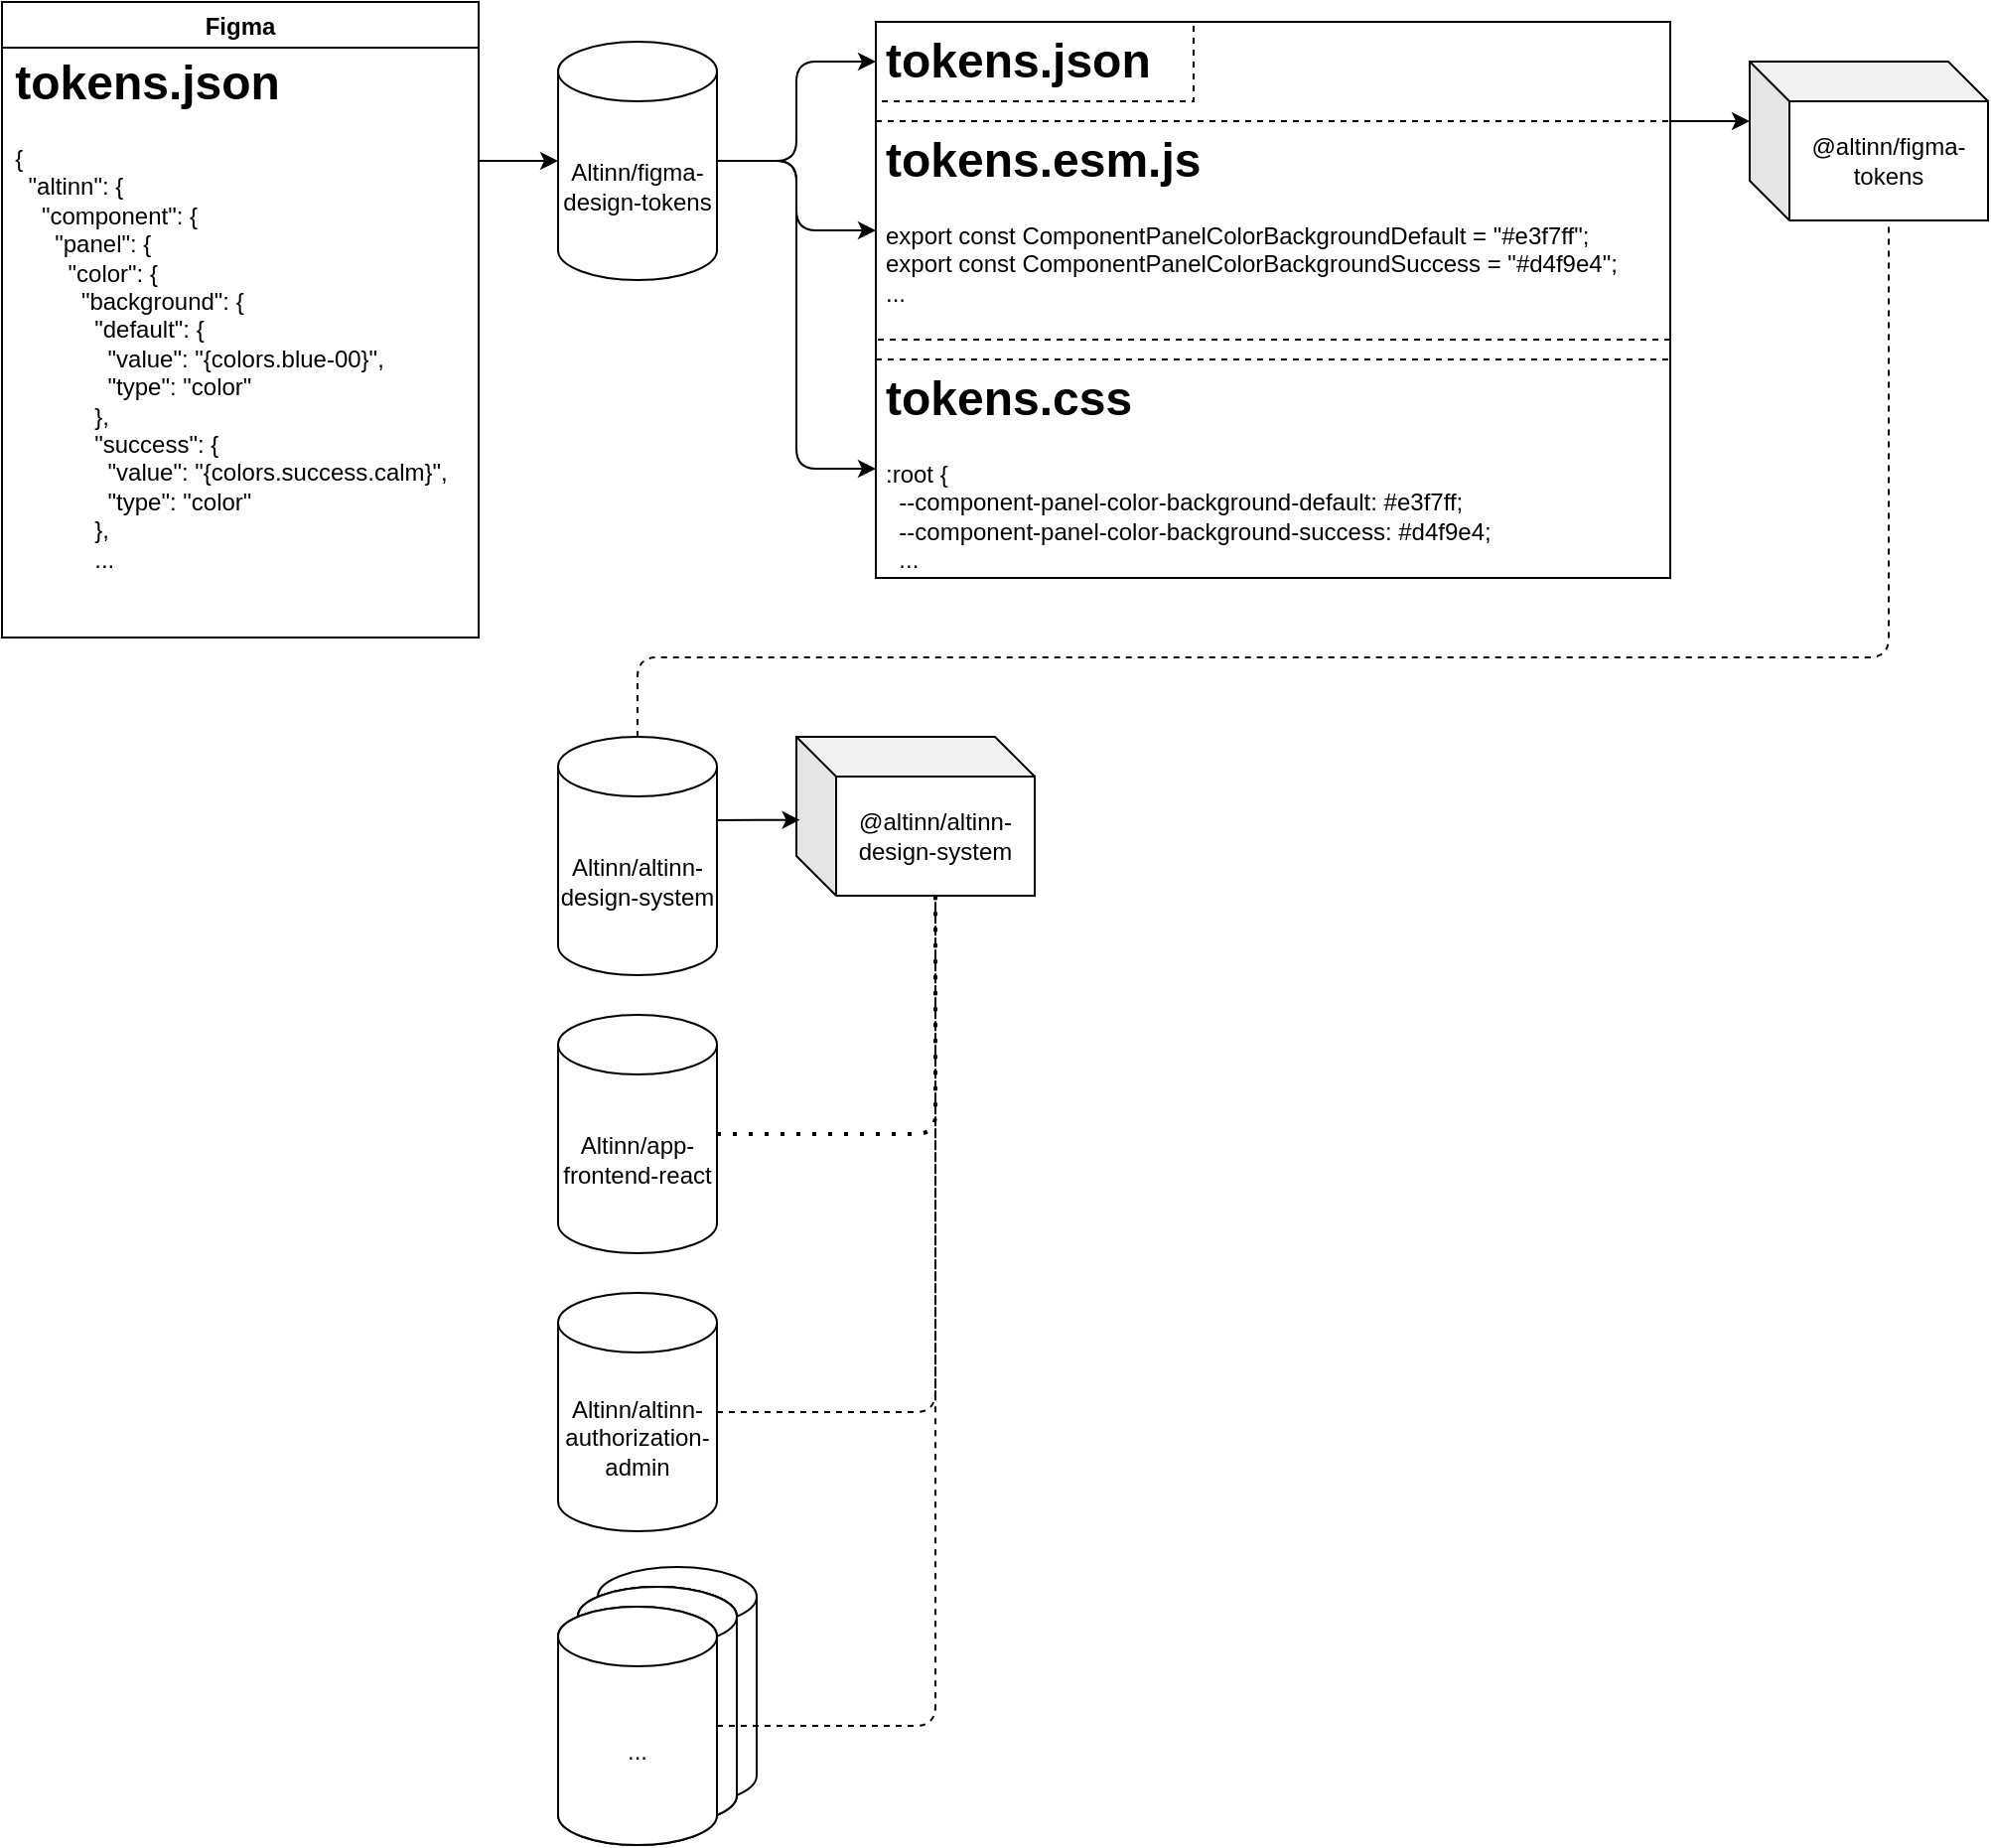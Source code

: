 <mxfile>
    <diagram id="YndA5a6WynzzgKQvoGUn" name="Page-1">
        <mxGraphModel dx="3592" dy="1344" grid="1" gridSize="10" guides="1" tooltips="1" connect="1" arrows="1" fold="1" page="1" pageScale="1" pageWidth="850" pageHeight="1100" math="0" shadow="0">
            <root>
                <mxCell id="0"/>
                <mxCell id="1" parent="0"/>
                <mxCell id="43" style="edgeStyle=none;html=1;entryX=0;entryY=0.5;entryDx=0;entryDy=0;entryPerimeter=0;exitX=1;exitY=0.25;exitDx=0;exitDy=0;" parent="1" source="40" target="3" edge="1">
                    <mxGeometry relative="1" as="geometry">
                        <mxPoint x="-530" y="290" as="sourcePoint"/>
                    </mxGeometry>
                </mxCell>
                <mxCell id="3" value="Altinn/figma-design-tokens" style="shape=cylinder3;whiteSpace=wrap;html=1;boundedLbl=1;backgroundOutline=1;size=15;" parent="1" vertex="1">
                    <mxGeometry x="-520" y="60" width="80" height="120" as="geometry"/>
                </mxCell>
                <mxCell id="4" value="@altinn/figma-tokens" style="shape=cube;whiteSpace=wrap;html=1;boundedLbl=1;backgroundOutline=1;darkOpacity=0.05;darkOpacity2=0.1;" parent="1" vertex="1">
                    <mxGeometry x="80" y="70" width="120" height="80" as="geometry"/>
                </mxCell>
                <mxCell id="12" value="" style="group;labelBorderColor=none;strokeColor=default;" parent="1" vertex="1" connectable="0">
                    <mxGeometry x="-360" y="50" width="400" height="280" as="geometry"/>
                </mxCell>
                <mxCell id="9" value="&lt;h1&gt;tokens.esm.js&lt;/h1&gt;&lt;p&gt;export const ComponentPanelColorBackgroundDefault = &quot;#e3f7ff&quot;;&lt;br&gt;&lt;span&gt;export const ComponentPanelColorBackgroundSuccess = &quot;#d4f9e4&quot;;&lt;br&gt;...&lt;/span&gt;&lt;/p&gt;" style="text;html=1;strokeColor=default;fillColor=none;spacing=5;spacingTop=-20;whiteSpace=wrap;overflow=hidden;rounded=0;dashed=1;" parent="12" vertex="1">
                    <mxGeometry y="50" width="400" height="110" as="geometry"/>
                </mxCell>
                <mxCell id="10" value="&lt;h1&gt;tokens.json&lt;/h1&gt;&lt;p&gt;&lt;br&gt;&lt;/p&gt;" style="text;html=1;strokeColor=default;fillColor=none;spacing=5;spacingTop=-20;whiteSpace=wrap;overflow=hidden;rounded=0;dashed=1;" parent="12" vertex="1">
                    <mxGeometry width="160" height="40" as="geometry"/>
                </mxCell>
                <mxCell id="11" value="&lt;h1&gt;tokens.css&lt;/h1&gt;&lt;p&gt;:root {&lt;br&gt;&lt;span&gt;&amp;nbsp; --component-panel-color-background-default: #e3f7ff;&lt;br&gt;&lt;/span&gt;&lt;span&gt;&amp;nbsp; --component-panel-color-background-success: #d4f9e4;&lt;br&gt;&lt;/span&gt;&lt;span&gt;&amp;nbsp; ...&lt;/span&gt;&lt;/p&gt;" style="text;html=1;strokeColor=default;fillColor=none;spacing=5;spacingTop=-20;whiteSpace=wrap;overflow=hidden;rounded=0;dashed=1;" parent="12" vertex="1">
                    <mxGeometry y="170" width="400" height="110" as="geometry"/>
                </mxCell>
                <mxCell id="13" value="" style="endArrow=classic;html=1;exitX=1;exitY=0.5;exitDx=0;exitDy=0;exitPerimeter=0;entryX=0;entryY=0.5;entryDx=0;entryDy=0;" parent="1" source="3" target="10" edge="1">
                    <mxGeometry width="50" height="50" relative="1" as="geometry">
                        <mxPoint x="-440" y="150" as="sourcePoint"/>
                        <mxPoint x="-390" y="100" as="targetPoint"/>
                        <Array as="points">
                            <mxPoint x="-400" y="120"/>
                            <mxPoint x="-400" y="70"/>
                        </Array>
                    </mxGeometry>
                </mxCell>
                <mxCell id="14" value="" style="endArrow=classic;html=1;entryX=0;entryY=0.5;entryDx=0;entryDy=0;exitX=1;exitY=0.5;exitDx=0;exitDy=0;exitPerimeter=0;" parent="1" source="3" target="9" edge="1">
                    <mxGeometry width="50" height="50" relative="1" as="geometry">
                        <mxPoint x="-450" y="280" as="sourcePoint"/>
                        <mxPoint x="-400" y="230" as="targetPoint"/>
                        <Array as="points">
                            <mxPoint x="-400" y="120"/>
                            <mxPoint x="-400" y="155"/>
                        </Array>
                    </mxGeometry>
                </mxCell>
                <mxCell id="15" value="" style="endArrow=classic;html=1;entryX=0;entryY=0.5;entryDx=0;entryDy=0;exitX=1;exitY=0.5;exitDx=0;exitDy=0;exitPerimeter=0;" parent="1" source="3" target="11" edge="1">
                    <mxGeometry width="50" height="50" relative="1" as="geometry">
                        <mxPoint x="-460" y="310" as="sourcePoint"/>
                        <mxPoint x="-410" y="260" as="targetPoint"/>
                        <Array as="points">
                            <mxPoint x="-400" y="120"/>
                            <mxPoint x="-400" y="275"/>
                        </Array>
                    </mxGeometry>
                </mxCell>
                <mxCell id="16" value="" style="endArrow=classic;html=1;exitX=1;exitY=0;exitDx=0;exitDy=0;entryX=0;entryY=0;entryDx=0;entryDy=30;entryPerimeter=0;" parent="1" source="9" target="4" edge="1">
                    <mxGeometry width="50" height="50" relative="1" as="geometry">
                        <mxPoint x="120" y="230" as="sourcePoint"/>
                        <mxPoint x="170" y="180" as="targetPoint"/>
                    </mxGeometry>
                </mxCell>
                <mxCell id="17" value="Altinn/altinn-design-system" style="shape=cylinder3;whiteSpace=wrap;html=1;boundedLbl=1;backgroundOutline=1;size=15;" parent="1" vertex="1">
                    <mxGeometry x="-520" y="410" width="80" height="120" as="geometry"/>
                </mxCell>
                <mxCell id="18" value="" style="endArrow=none;dashed=1;html=1;exitX=0.5;exitY=0;exitDx=0;exitDy=0;exitPerimeter=0;entryX=0;entryY=0;entryDx=70;entryDy=80;entryPerimeter=0;" parent="1" source="17" target="4" edge="1">
                    <mxGeometry width="50" height="50" relative="1" as="geometry">
                        <mxPoint x="-610" y="460" as="sourcePoint"/>
                        <mxPoint x="-560" y="410" as="targetPoint"/>
                        <Array as="points">
                            <mxPoint x="-480" y="370"/>
                            <mxPoint x="150" y="370"/>
                        </Array>
                    </mxGeometry>
                </mxCell>
                <mxCell id="20" value="@altinn/altinn-design-system" style="shape=cube;whiteSpace=wrap;html=1;boundedLbl=1;backgroundOutline=1;darkOpacity=0.05;darkOpacity2=0.1;" parent="1" vertex="1">
                    <mxGeometry x="-400" y="410" width="120" height="80" as="geometry"/>
                </mxCell>
                <mxCell id="21" value="" style="endArrow=classic;html=1;entryX=0.015;entryY=0.523;entryDx=0;entryDy=0;entryPerimeter=0;" parent="1" target="20" edge="1">
                    <mxGeometry width="50" height="50" relative="1" as="geometry">
                        <mxPoint x="-440" y="452" as="sourcePoint"/>
                        <mxPoint x="-760" y="600" as="targetPoint"/>
                    </mxGeometry>
                </mxCell>
                <mxCell id="23" value="Altinn/app-frontend-react" style="shape=cylinder3;whiteSpace=wrap;html=1;boundedLbl=1;backgroundOutline=1;size=15;" parent="1" vertex="1">
                    <mxGeometry x="-520" y="550" width="80" height="120" as="geometry"/>
                </mxCell>
                <mxCell id="25" value="Altinn/altinn-authorization-admin" style="shape=cylinder3;whiteSpace=wrap;html=1;boundedLbl=1;backgroundOutline=1;size=15;" parent="1" vertex="1">
                    <mxGeometry x="-520" y="690" width="80" height="120" as="geometry"/>
                </mxCell>
                <mxCell id="36" value="" style="group" parent="1" vertex="1" connectable="0">
                    <mxGeometry x="-520" y="828" width="100" height="140" as="geometry"/>
                </mxCell>
                <mxCell id="32" value="" style="group" parent="36" vertex="1" connectable="0">
                    <mxGeometry x="10" width="90" height="130" as="geometry"/>
                </mxCell>
                <mxCell id="33" value="" style="shape=cylinder3;whiteSpace=wrap;html=1;boundedLbl=1;backgroundOutline=1;size=15;" parent="32" vertex="1">
                    <mxGeometry x="10" width="80" height="120" as="geometry"/>
                </mxCell>
                <mxCell id="34" value="Altinn/altinn-authorization-admin" style="shape=cylinder3;whiteSpace=wrap;html=1;boundedLbl=1;backgroundOutline=1;size=15;" parent="32" vertex="1">
                    <mxGeometry y="10" width="80" height="120" as="geometry"/>
                </mxCell>
                <mxCell id="35" value="..." style="shape=cylinder3;whiteSpace=wrap;html=1;boundedLbl=1;backgroundOutline=1;size=15;" parent="32" vertex="1">
                    <mxGeometry y="10" width="80" height="120" as="geometry"/>
                </mxCell>
                <mxCell id="31" value="" style="group" parent="36" vertex="1" connectable="0">
                    <mxGeometry y="10" width="90" height="130" as="geometry"/>
                </mxCell>
                <mxCell id="29" value="" style="shape=cylinder3;whiteSpace=wrap;html=1;boundedLbl=1;backgroundOutline=1;size=15;" parent="31" vertex="1">
                    <mxGeometry x="10" width="80" height="120" as="geometry"/>
                </mxCell>
                <mxCell id="27" value="Altinn/altinn-authorization-admin" style="shape=cylinder3;whiteSpace=wrap;html=1;boundedLbl=1;backgroundOutline=1;size=15;" parent="31" vertex="1">
                    <mxGeometry y="10" width="80" height="120" as="geometry"/>
                </mxCell>
                <mxCell id="28" value="..." style="shape=cylinder3;whiteSpace=wrap;html=1;boundedLbl=1;backgroundOutline=1;size=15;" parent="31" vertex="1">
                    <mxGeometry y="10" width="80" height="120" as="geometry"/>
                </mxCell>
                <mxCell id="37" value="" style="endArrow=none;dashed=1;html=1;dashPattern=1 3;strokeWidth=2;entryX=0;entryY=0;entryDx=70;entryDy=80;entryPerimeter=0;exitX=1;exitY=0.5;exitDx=0;exitDy=0;exitPerimeter=0;" parent="1" source="23" target="20" edge="1">
                    <mxGeometry width="50" height="50" relative="1" as="geometry">
                        <mxPoint x="-370" y="630" as="sourcePoint"/>
                        <mxPoint x="-320" y="580" as="targetPoint"/>
                        <Array as="points">
                            <mxPoint x="-330" y="610"/>
                        </Array>
                    </mxGeometry>
                </mxCell>
                <mxCell id="38" value="" style="endArrow=none;dashed=1;html=1;entryX=0;entryY=0;entryDx=70;entryDy=80;entryPerimeter=0;exitX=1;exitY=0.5;exitDx=0;exitDy=0;exitPerimeter=0;" parent="1" source="25" target="20" edge="1">
                    <mxGeometry width="50" height="50" relative="1" as="geometry">
                        <mxPoint x="-390" y="760" as="sourcePoint"/>
                        <mxPoint x="-340" y="710" as="targetPoint"/>
                        <Array as="points">
                            <mxPoint x="-330" y="750"/>
                        </Array>
                    </mxGeometry>
                </mxCell>
                <mxCell id="39" value="" style="endArrow=none;dashed=1;html=1;entryX=0;entryY=0;entryDx=70;entryDy=80;entryPerimeter=0;exitX=1;exitY=0.5;exitDx=0;exitDy=0;exitPerimeter=0;" parent="1" source="28" target="20" edge="1">
                    <mxGeometry width="50" height="50" relative="1" as="geometry">
                        <mxPoint x="-360" y="920" as="sourcePoint"/>
                        <mxPoint x="-310" y="870" as="targetPoint"/>
                        <Array as="points">
                            <mxPoint x="-330" y="908"/>
                        </Array>
                    </mxGeometry>
                </mxCell>
                <mxCell id="40" value="Figma" style="swimlane;labelBorderColor=none;strokeColor=default;" parent="1" vertex="1">
                    <mxGeometry x="-800" y="40" width="240" height="320" as="geometry"/>
                </mxCell>
                <mxCell id="41" value="&lt;h1 style=&quot;text-align: left&quot;&gt;tokens.json&lt;/h1&gt;&lt;p style=&quot;text-align: left&quot;&gt;{&lt;br&gt;&amp;nbsp; &quot;altinn&quot;: {&lt;br&gt;&amp;nbsp; &amp;nbsp; &quot;component&quot;: {&lt;br&gt;&amp;nbsp; &amp;nbsp; &amp;nbsp; &quot;panel&quot;: {&lt;br&gt;&amp;nbsp; &amp;nbsp; &amp;nbsp; &amp;nbsp; &quot;color&quot;: {&lt;br&gt;&amp;nbsp; &amp;nbsp; &amp;nbsp; &amp;nbsp; &amp;nbsp; &quot;background&quot;: {&lt;br&gt;&amp;nbsp; &amp;nbsp; &amp;nbsp; &amp;nbsp; &amp;nbsp; &amp;nbsp; &quot;default&quot;: {&lt;br&gt;&amp;nbsp; &amp;nbsp; &amp;nbsp; &amp;nbsp; &amp;nbsp; &amp;nbsp; &amp;nbsp; &quot;value&quot;: &quot;{colors.blue-00}&quot;,&lt;br&gt;&amp;nbsp; &amp;nbsp; &amp;nbsp; &amp;nbsp; &amp;nbsp; &amp;nbsp; &amp;nbsp; &quot;type&quot;: &quot;color&quot;&lt;br&gt;&amp;nbsp; &amp;nbsp; &amp;nbsp; &amp;nbsp; &amp;nbsp; &amp;nbsp; },&lt;br&gt;&amp;nbsp; &amp;nbsp; &amp;nbsp; &amp;nbsp; &amp;nbsp; &amp;nbsp; &quot;success&quot;: {&lt;br&gt;&amp;nbsp; &amp;nbsp; &amp;nbsp; &amp;nbsp; &amp;nbsp; &amp;nbsp; &amp;nbsp; &quot;value&quot;: &quot;{colors.success.calm}&quot;,&lt;br&gt;&amp;nbsp; &amp;nbsp; &amp;nbsp; &amp;nbsp; &amp;nbsp; &amp;nbsp; &amp;nbsp; &quot;type&quot;: &quot;color&quot;&lt;br&gt;&amp;nbsp; &amp;nbsp; &amp;nbsp; &amp;nbsp; &amp;nbsp; &amp;nbsp; },&lt;br&gt;&amp;nbsp; &amp;nbsp; &amp;nbsp; &amp;nbsp; &amp;nbsp; &amp;nbsp; ...&lt;/p&gt;" style="text;html=1;align=center;verticalAlign=middle;resizable=0;points=[];autosize=1;strokeColor=none;fillColor=none;" parent="40" vertex="1">
                    <mxGeometry y="20" width="230" height="270" as="geometry"/>
                </mxCell>
            </root>
        </mxGraphModel>
    </diagram>
</mxfile>
